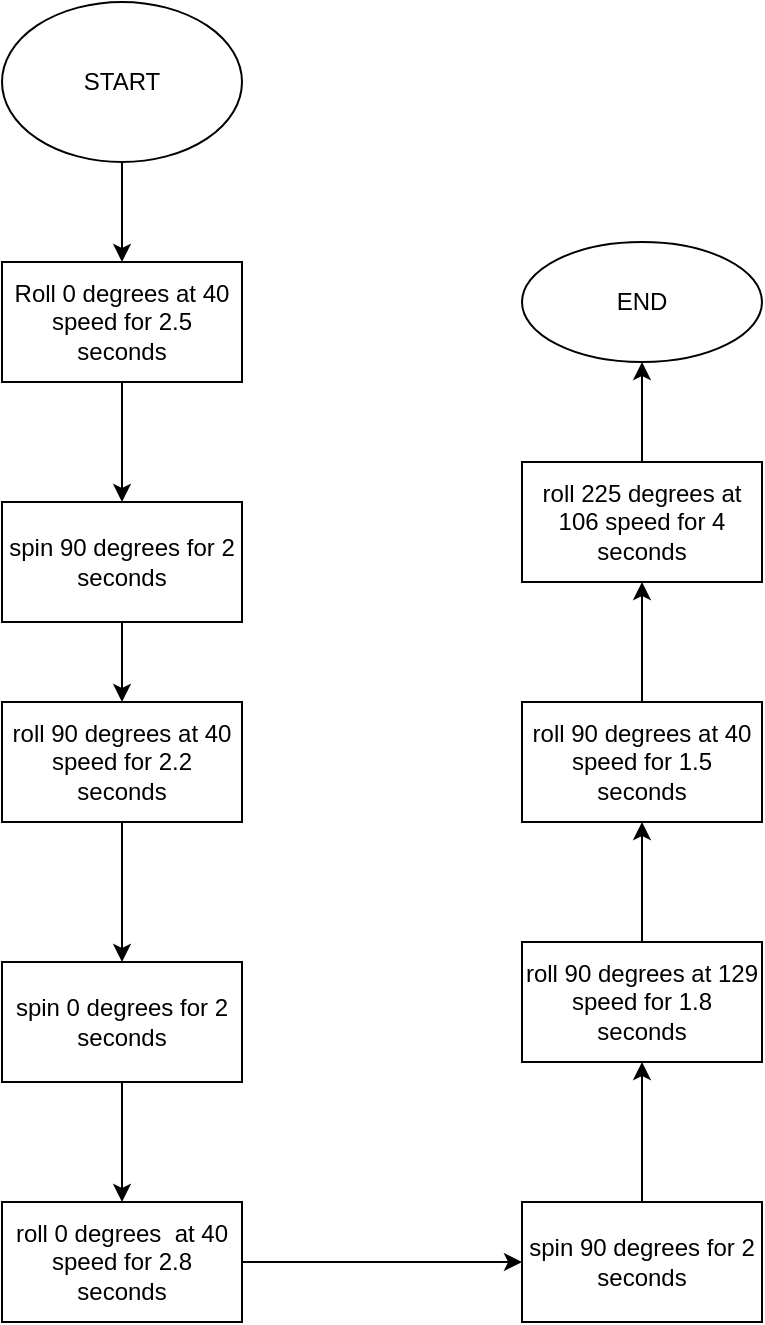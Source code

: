 <mxfile version="14.6.3" type="device"><diagram id="fWvwweOpSJhKmWFZd6ug" name="Page-1"><mxGraphModel dx="488" dy="415" grid="1" gridSize="10" guides="1" tooltips="1" connect="1" arrows="1" fold="1" page="1" pageScale="1" pageWidth="850" pageHeight="1100" math="0" shadow="0"><root><mxCell id="0"/><mxCell id="1" parent="0"/><mxCell id="t3EmBGUQ7G7IzBAodVu7-4" value="" style="edgeStyle=orthogonalEdgeStyle;rounded=0;orthogonalLoop=1;jettySize=auto;html=1;" edge="1" parent="1" source="t3EmBGUQ7G7IzBAodVu7-1" target="t3EmBGUQ7G7IzBAodVu7-3"><mxGeometry relative="1" as="geometry"/></mxCell><mxCell id="t3EmBGUQ7G7IzBAodVu7-1" value="START" style="ellipse;whiteSpace=wrap;html=1;" vertex="1" parent="1"><mxGeometry x="40" y="30" width="120" height="80" as="geometry"/></mxCell><mxCell id="t3EmBGUQ7G7IzBAodVu7-6" value="" style="edgeStyle=orthogonalEdgeStyle;rounded=0;orthogonalLoop=1;jettySize=auto;html=1;" edge="1" parent="1" source="t3EmBGUQ7G7IzBAodVu7-3" target="t3EmBGUQ7G7IzBAodVu7-5"><mxGeometry relative="1" as="geometry"/></mxCell><mxCell id="t3EmBGUQ7G7IzBAodVu7-3" value="Roll 0 degrees at 40 speed for 2.5 seconds" style="whiteSpace=wrap;html=1;" vertex="1" parent="1"><mxGeometry x="40" y="160" width="120" height="60" as="geometry"/></mxCell><mxCell id="t3EmBGUQ7G7IzBAodVu7-10" value="" style="edgeStyle=orthogonalEdgeStyle;rounded=0;orthogonalLoop=1;jettySize=auto;html=1;" edge="1" parent="1" source="t3EmBGUQ7G7IzBAodVu7-5" target="t3EmBGUQ7G7IzBAodVu7-9"><mxGeometry relative="1" as="geometry"/></mxCell><mxCell id="t3EmBGUQ7G7IzBAodVu7-5" value="spin 90 degrees for 2 seconds" style="whiteSpace=wrap;html=1;" vertex="1" parent="1"><mxGeometry x="40" y="280" width="120" height="60" as="geometry"/></mxCell><mxCell id="t3EmBGUQ7G7IzBAodVu7-12" value="" style="edgeStyle=orthogonalEdgeStyle;rounded=0;orthogonalLoop=1;jettySize=auto;html=1;" edge="1" parent="1" source="t3EmBGUQ7G7IzBAodVu7-9" target="t3EmBGUQ7G7IzBAodVu7-11"><mxGeometry relative="1" as="geometry"/></mxCell><mxCell id="t3EmBGUQ7G7IzBAodVu7-9" value="roll 90 degrees at 40 speed for 2.2 seconds" style="whiteSpace=wrap;html=1;" vertex="1" parent="1"><mxGeometry x="40" y="380" width="120" height="60" as="geometry"/></mxCell><mxCell id="t3EmBGUQ7G7IzBAodVu7-14" value="" style="edgeStyle=orthogonalEdgeStyle;rounded=0;orthogonalLoop=1;jettySize=auto;html=1;" edge="1" parent="1" source="t3EmBGUQ7G7IzBAodVu7-11" target="t3EmBGUQ7G7IzBAodVu7-13"><mxGeometry relative="1" as="geometry"/></mxCell><mxCell id="t3EmBGUQ7G7IzBAodVu7-11" value="spin 0 degrees for 2 seconds" style="whiteSpace=wrap;html=1;" vertex="1" parent="1"><mxGeometry x="40" y="510" width="120" height="60" as="geometry"/></mxCell><mxCell id="t3EmBGUQ7G7IzBAodVu7-16" value="" style="edgeStyle=orthogonalEdgeStyle;rounded=0;orthogonalLoop=1;jettySize=auto;html=1;" edge="1" parent="1" source="t3EmBGUQ7G7IzBAodVu7-13" target="t3EmBGUQ7G7IzBAodVu7-15"><mxGeometry relative="1" as="geometry"/></mxCell><mxCell id="t3EmBGUQ7G7IzBAodVu7-13" value="roll 0 degrees&amp;nbsp; at 40 speed for 2.8 seconds" style="whiteSpace=wrap;html=1;" vertex="1" parent="1"><mxGeometry x="40" y="630" width="120" height="60" as="geometry"/></mxCell><mxCell id="t3EmBGUQ7G7IzBAodVu7-18" value="" style="edgeStyle=orthogonalEdgeStyle;rounded=0;orthogonalLoop=1;jettySize=auto;html=1;" edge="1" parent="1" source="t3EmBGUQ7G7IzBAodVu7-15" target="t3EmBGUQ7G7IzBAodVu7-17"><mxGeometry relative="1" as="geometry"/></mxCell><mxCell id="t3EmBGUQ7G7IzBAodVu7-15" value="spin 90 degrees for 2 seconds" style="whiteSpace=wrap;html=1;" vertex="1" parent="1"><mxGeometry x="300" y="630" width="120" height="60" as="geometry"/></mxCell><mxCell id="t3EmBGUQ7G7IzBAodVu7-20" value="" style="edgeStyle=orthogonalEdgeStyle;rounded=0;orthogonalLoop=1;jettySize=auto;html=1;" edge="1" parent="1" source="t3EmBGUQ7G7IzBAodVu7-17" target="t3EmBGUQ7G7IzBAodVu7-19"><mxGeometry relative="1" as="geometry"/></mxCell><mxCell id="t3EmBGUQ7G7IzBAodVu7-17" value="roll 90 degrees at 129 speed for 1.8 seconds" style="whiteSpace=wrap;html=1;" vertex="1" parent="1"><mxGeometry x="300" y="500" width="120" height="60" as="geometry"/></mxCell><mxCell id="t3EmBGUQ7G7IzBAodVu7-22" value="" style="edgeStyle=orthogonalEdgeStyle;rounded=0;orthogonalLoop=1;jettySize=auto;html=1;" edge="1" parent="1" source="t3EmBGUQ7G7IzBAodVu7-19" target="t3EmBGUQ7G7IzBAodVu7-21"><mxGeometry relative="1" as="geometry"/></mxCell><mxCell id="t3EmBGUQ7G7IzBAodVu7-19" value="roll 90 degrees at 40 speed for 1.5 seconds" style="whiteSpace=wrap;html=1;" vertex="1" parent="1"><mxGeometry x="300" y="380" width="120" height="60" as="geometry"/></mxCell><mxCell id="t3EmBGUQ7G7IzBAodVu7-26" value="" style="edgeStyle=orthogonalEdgeStyle;rounded=0;orthogonalLoop=1;jettySize=auto;html=1;" edge="1" parent="1" source="t3EmBGUQ7G7IzBAodVu7-21" target="t3EmBGUQ7G7IzBAodVu7-25"><mxGeometry relative="1" as="geometry"/></mxCell><mxCell id="t3EmBGUQ7G7IzBAodVu7-21" value="roll 225 degrees at 106 speed for 4 seconds" style="whiteSpace=wrap;html=1;" vertex="1" parent="1"><mxGeometry x="300" y="260" width="120" height="60" as="geometry"/></mxCell><mxCell id="t3EmBGUQ7G7IzBAodVu7-25" value="END" style="ellipse;whiteSpace=wrap;html=1;" vertex="1" parent="1"><mxGeometry x="300" y="150" width="120" height="60" as="geometry"/></mxCell></root></mxGraphModel></diagram></mxfile>